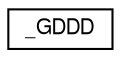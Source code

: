digraph "Graphical Class Hierarchy"
{
  edge [fontname="FreeSans",fontsize="10",labelfontname="FreeSans",labelfontsize="10"];
  node [fontname="FreeSans",fontsize="10",shape=record];
  rankdir="LR";
  Node1 [label="_GDDD",height=0.2,width=0.4,color="black", fillcolor="white", style="filled",URL="$class__GDDD.html"];
}
